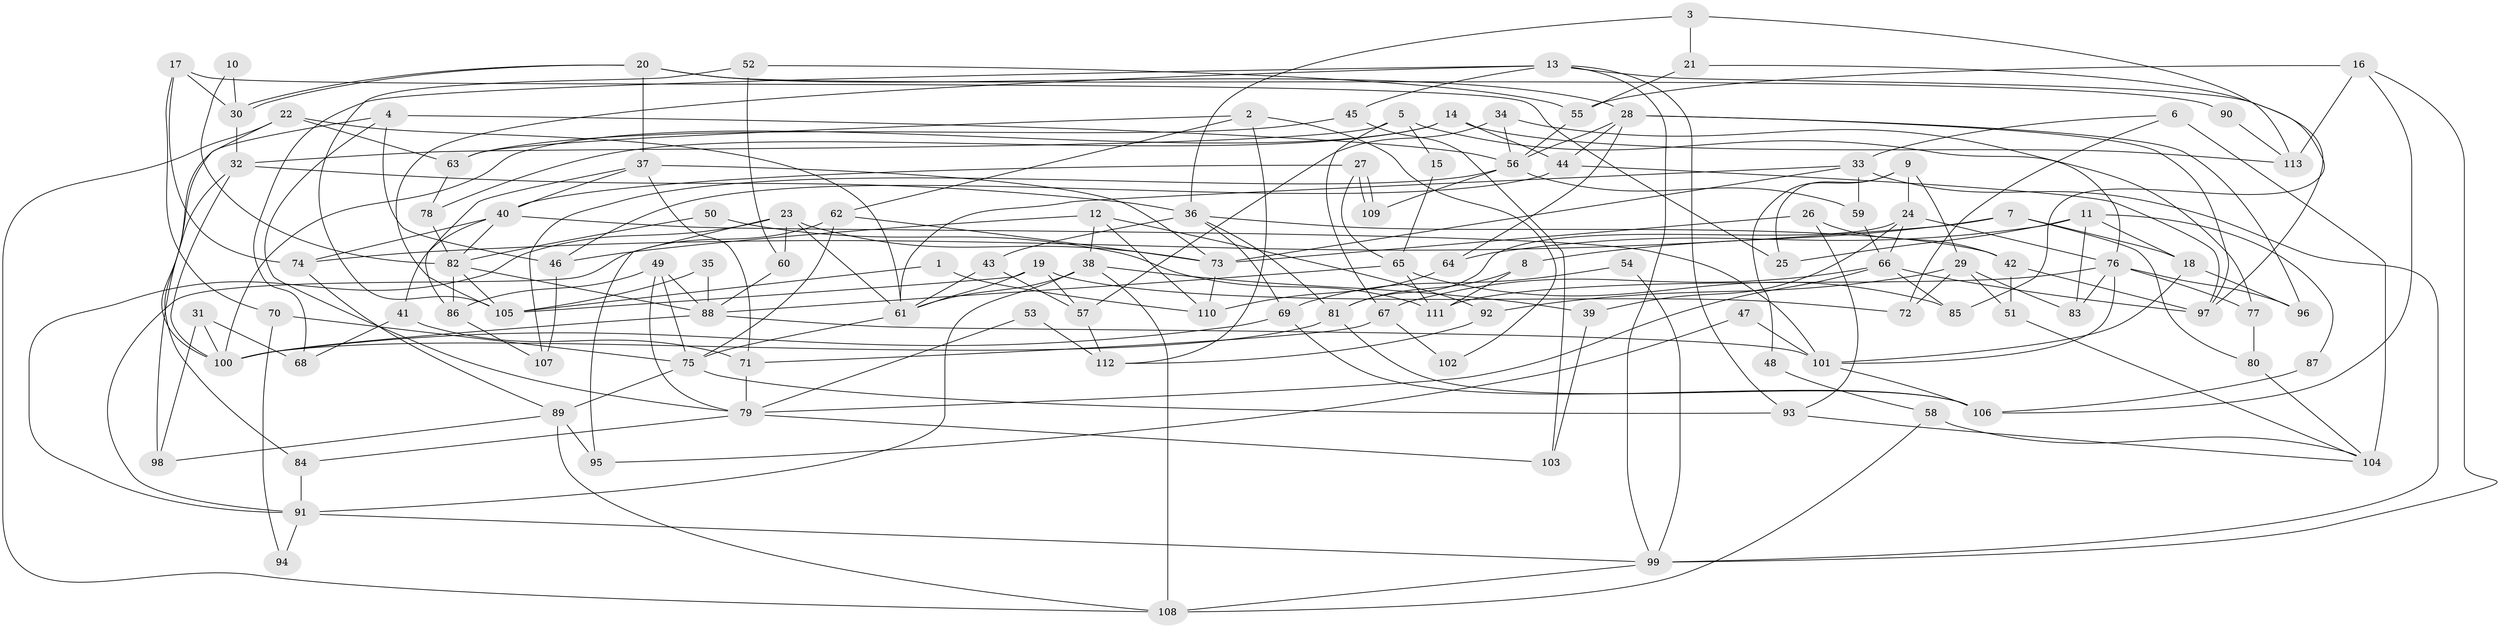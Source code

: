 // Generated by graph-tools (version 1.1) at 2025/36/03/09/25 02:36:12]
// undirected, 113 vertices, 226 edges
graph export_dot {
graph [start="1"]
  node [color=gray90,style=filled];
  1;
  2;
  3;
  4;
  5;
  6;
  7;
  8;
  9;
  10;
  11;
  12;
  13;
  14;
  15;
  16;
  17;
  18;
  19;
  20;
  21;
  22;
  23;
  24;
  25;
  26;
  27;
  28;
  29;
  30;
  31;
  32;
  33;
  34;
  35;
  36;
  37;
  38;
  39;
  40;
  41;
  42;
  43;
  44;
  45;
  46;
  47;
  48;
  49;
  50;
  51;
  52;
  53;
  54;
  55;
  56;
  57;
  58;
  59;
  60;
  61;
  62;
  63;
  64;
  65;
  66;
  67;
  68;
  69;
  70;
  71;
  72;
  73;
  74;
  75;
  76;
  77;
  78;
  79;
  80;
  81;
  82;
  83;
  84;
  85;
  86;
  87;
  88;
  89;
  90;
  91;
  92;
  93;
  94;
  95;
  96;
  97;
  98;
  99;
  100;
  101;
  102;
  103;
  104;
  105;
  106;
  107;
  108;
  109;
  110;
  111;
  112;
  113;
  1 -- 110;
  1 -- 105;
  2 -- 63;
  2 -- 62;
  2 -- 102;
  2 -- 112;
  3 -- 21;
  3 -- 36;
  3 -- 113;
  4 -- 79;
  4 -- 56;
  4 -- 46;
  4 -- 84;
  5 -- 76;
  5 -- 32;
  5 -- 15;
  5 -- 67;
  6 -- 104;
  6 -- 72;
  6 -- 33;
  7 -- 74;
  7 -- 8;
  7 -- 18;
  7 -- 80;
  8 -- 81;
  8 -- 111;
  9 -- 24;
  9 -- 29;
  9 -- 25;
  9 -- 48;
  10 -- 82;
  10 -- 30;
  11 -- 83;
  11 -- 64;
  11 -- 18;
  11 -- 25;
  11 -- 87;
  12 -- 46;
  12 -- 38;
  12 -- 92;
  12 -- 110;
  13 -- 97;
  13 -- 99;
  13 -- 45;
  13 -- 68;
  13 -- 93;
  13 -- 105;
  14 -- 100;
  14 -- 113;
  14 -- 44;
  14 -- 78;
  15 -- 65;
  16 -- 55;
  16 -- 106;
  16 -- 99;
  16 -- 113;
  17 -- 25;
  17 -- 30;
  17 -- 70;
  17 -- 74;
  18 -- 96;
  18 -- 101;
  19 -- 105;
  19 -- 61;
  19 -- 57;
  19 -- 72;
  20 -- 30;
  20 -- 30;
  20 -- 37;
  20 -- 28;
  20 -- 90;
  21 -- 85;
  21 -- 55;
  22 -- 108;
  22 -- 61;
  22 -- 63;
  22 -- 100;
  23 -- 73;
  23 -- 61;
  23 -- 60;
  23 -- 91;
  23 -- 95;
  24 -- 81;
  24 -- 76;
  24 -- 39;
  24 -- 66;
  26 -- 42;
  26 -- 73;
  26 -- 93;
  27 -- 109;
  27 -- 109;
  27 -- 40;
  27 -- 65;
  28 -- 97;
  28 -- 44;
  28 -- 56;
  28 -- 64;
  28 -- 96;
  29 -- 92;
  29 -- 51;
  29 -- 72;
  29 -- 83;
  30 -- 32;
  31 -- 100;
  31 -- 68;
  31 -- 98;
  32 -- 100;
  32 -- 98;
  32 -- 36;
  33 -- 99;
  33 -- 59;
  33 -- 61;
  33 -- 73;
  34 -- 57;
  34 -- 56;
  34 -- 77;
  35 -- 88;
  35 -- 105;
  36 -- 81;
  36 -- 42;
  36 -- 43;
  36 -- 69;
  37 -- 73;
  37 -- 86;
  37 -- 40;
  37 -- 71;
  38 -- 108;
  38 -- 39;
  38 -- 61;
  38 -- 91;
  39 -- 103;
  40 -- 82;
  40 -- 41;
  40 -- 74;
  40 -- 101;
  41 -- 71;
  41 -- 68;
  42 -- 97;
  42 -- 51;
  43 -- 61;
  43 -- 57;
  44 -- 46;
  44 -- 97;
  45 -- 63;
  45 -- 103;
  46 -- 107;
  47 -- 95;
  47 -- 101;
  48 -- 58;
  49 -- 75;
  49 -- 79;
  49 -- 86;
  49 -- 88;
  50 -- 82;
  50 -- 111;
  51 -- 104;
  52 -- 60;
  52 -- 105;
  52 -- 55;
  53 -- 112;
  53 -- 79;
  54 -- 99;
  54 -- 69;
  55 -- 56;
  56 -- 59;
  56 -- 107;
  56 -- 109;
  57 -- 112;
  58 -- 104;
  58 -- 108;
  59 -- 66;
  60 -- 88;
  61 -- 75;
  62 -- 75;
  62 -- 91;
  62 -- 73;
  63 -- 78;
  64 -- 110;
  65 -- 88;
  65 -- 85;
  65 -- 111;
  66 -- 67;
  66 -- 79;
  66 -- 85;
  66 -- 97;
  67 -- 71;
  67 -- 102;
  69 -- 100;
  69 -- 106;
  70 -- 75;
  70 -- 94;
  71 -- 79;
  73 -- 110;
  74 -- 89;
  75 -- 93;
  75 -- 89;
  76 -- 96;
  76 -- 101;
  76 -- 77;
  76 -- 83;
  76 -- 111;
  77 -- 80;
  78 -- 82;
  79 -- 84;
  79 -- 103;
  80 -- 104;
  81 -- 100;
  81 -- 106;
  82 -- 88;
  82 -- 86;
  82 -- 105;
  84 -- 91;
  86 -- 107;
  87 -- 106;
  88 -- 101;
  88 -- 100;
  89 -- 95;
  89 -- 98;
  89 -- 108;
  90 -- 113;
  91 -- 94;
  91 -- 99;
  92 -- 112;
  93 -- 104;
  99 -- 108;
  101 -- 106;
}

